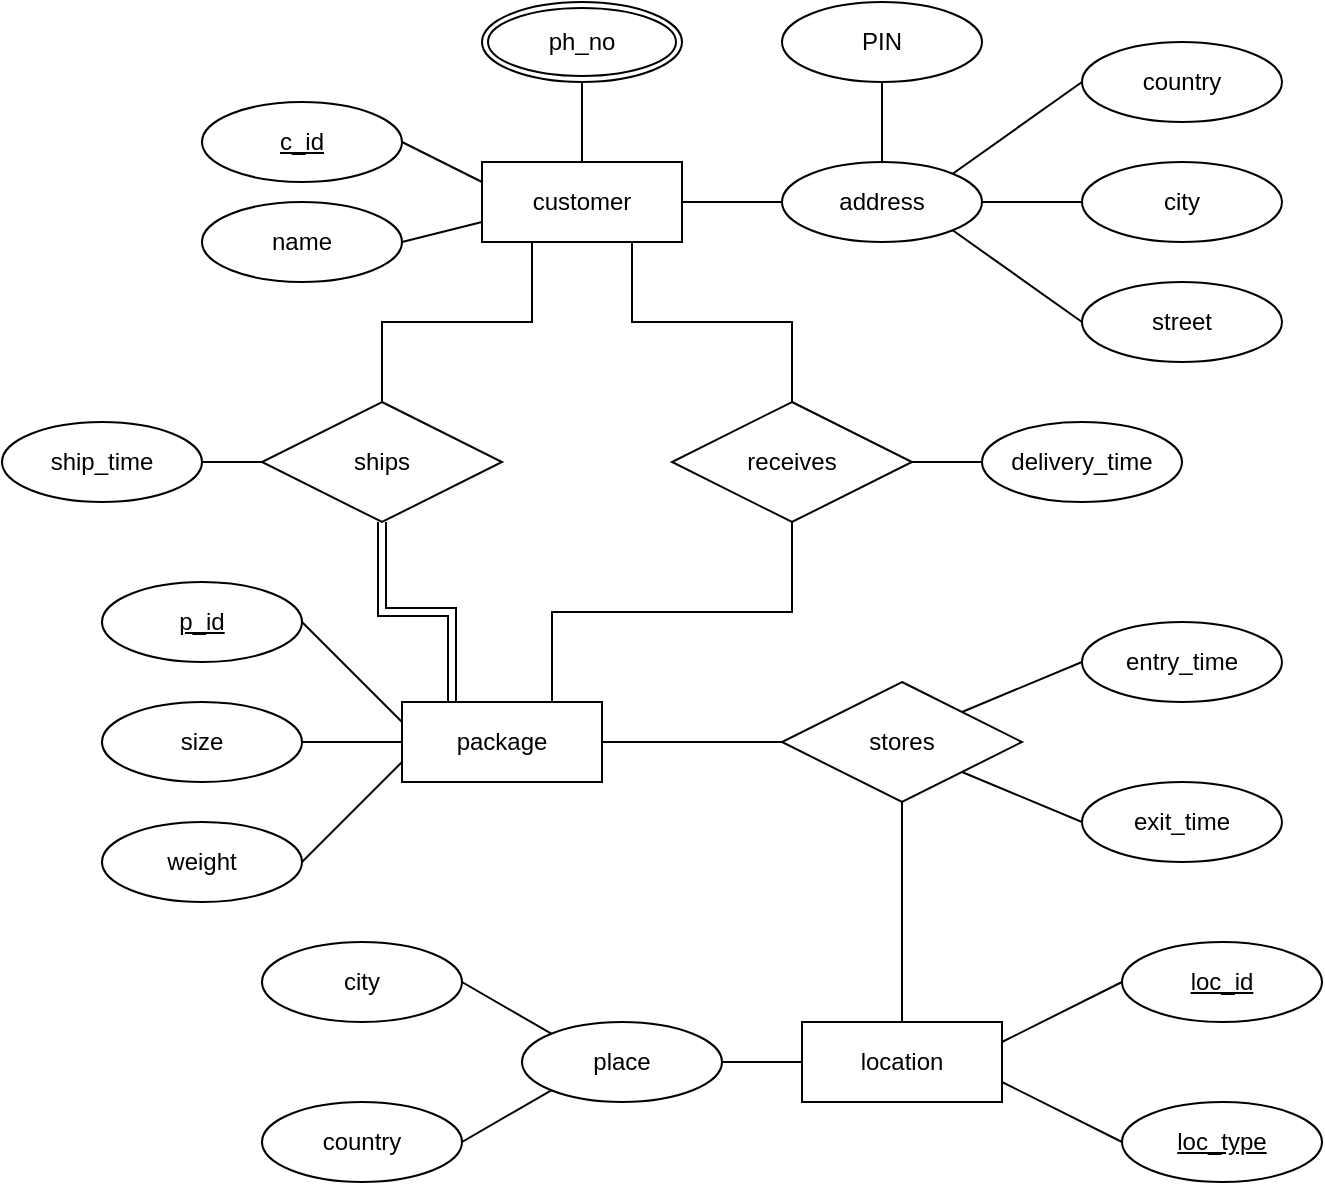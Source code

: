 <mxfile>
    <diagram id="2bUXFnuYoq3u2j9x_vpz" name="Page-1">
        <mxGraphModel dx="969" dy="538" grid="1" gridSize="10" guides="1" tooltips="1" connect="1" arrows="1" fold="1" page="1" pageScale="1" pageWidth="850" pageHeight="1100" math="0" shadow="0">
            <root>
                <mxCell id="0"/>
                <mxCell id="1" parent="0"/>
                <mxCell id="8" value="customer" style="whiteSpace=wrap;html=1;align=center;" parent="1" vertex="1">
                    <mxGeometry x="330" y="150" width="100" height="40" as="geometry"/>
                </mxCell>
                <mxCell id="9" value="name" style="ellipse;whiteSpace=wrap;html=1;align=center;" parent="1" vertex="1">
                    <mxGeometry x="190" y="170" width="100" height="40" as="geometry"/>
                </mxCell>
                <mxCell id="10" value="c_id" style="ellipse;whiteSpace=wrap;html=1;align=center;fontStyle=4;" parent="1" vertex="1">
                    <mxGeometry x="190" y="120" width="100" height="40" as="geometry"/>
                </mxCell>
                <mxCell id="11" value="" style="endArrow=none;html=1;rounded=0;entryX=1;entryY=0.5;entryDx=0;entryDy=0;exitX=0;exitY=0.25;exitDx=0;exitDy=0;" parent="1" source="8" target="10" edge="1">
                    <mxGeometry relative="1" as="geometry">
                        <mxPoint x="450" y="230" as="sourcePoint"/>
                        <mxPoint x="610" y="230" as="targetPoint"/>
                    </mxGeometry>
                </mxCell>
                <mxCell id="12" value="" style="endArrow=none;html=1;rounded=0;exitX=1;exitY=0.5;exitDx=0;exitDy=0;entryX=0;entryY=0.75;entryDx=0;entryDy=0;" parent="1" source="9" target="8" edge="1">
                    <mxGeometry relative="1" as="geometry">
                        <mxPoint x="450" y="230" as="sourcePoint"/>
                        <mxPoint x="610" y="230" as="targetPoint"/>
                    </mxGeometry>
                </mxCell>
                <mxCell id="13" value="ships" style="shape=rhombus;perimeter=rhombusPerimeter;whiteSpace=wrap;html=1;align=center;" parent="1" vertex="1">
                    <mxGeometry x="220" y="270" width="120" height="60" as="geometry"/>
                </mxCell>
                <mxCell id="15" value="address" style="ellipse;whiteSpace=wrap;html=1;align=center;" parent="1" vertex="1">
                    <mxGeometry x="480" y="150" width="100" height="40" as="geometry"/>
                </mxCell>
                <mxCell id="16" value="street" style="ellipse;whiteSpace=wrap;html=1;align=center;" parent="1" vertex="1">
                    <mxGeometry x="630" y="210" width="100" height="40" as="geometry"/>
                </mxCell>
                <mxCell id="17" value="city" style="ellipse;whiteSpace=wrap;html=1;align=center;" parent="1" vertex="1">
                    <mxGeometry x="630" y="150" width="100" height="40" as="geometry"/>
                </mxCell>
                <mxCell id="18" value="PIN" style="ellipse;whiteSpace=wrap;html=1;align=center;" parent="1" vertex="1">
                    <mxGeometry x="480" y="70" width="100" height="40" as="geometry"/>
                </mxCell>
                <mxCell id="19" value="" style="endArrow=none;html=1;rounded=0;exitX=1;exitY=1;exitDx=0;exitDy=0;entryX=0;entryY=0.5;entryDx=0;entryDy=0;" parent="1" source="15" target="16" edge="1">
                    <mxGeometry relative="1" as="geometry">
                        <mxPoint x="420" y="55" as="sourcePoint"/>
                        <mxPoint x="580" y="55" as="targetPoint"/>
                    </mxGeometry>
                </mxCell>
                <mxCell id="20" value="" style="endArrow=none;html=1;rounded=0;exitX=1;exitY=0.5;exitDx=0;exitDy=0;entryX=0;entryY=0.5;entryDx=0;entryDy=0;" parent="1" source="15" target="17" edge="1">
                    <mxGeometry relative="1" as="geometry">
                        <mxPoint x="564.854" y="189.226" as="sourcePoint"/>
                        <mxPoint x="515.146" y="230.774" as="targetPoint"/>
                    </mxGeometry>
                </mxCell>
                <mxCell id="21" value="" style="endArrow=none;html=1;rounded=0;exitX=0.5;exitY=0;exitDx=0;exitDy=0;entryX=0.5;entryY=1;entryDx=0;entryDy=0;" parent="1" source="15" target="18" edge="1">
                    <mxGeometry relative="1" as="geometry">
                        <mxPoint x="574.854" y="199.226" as="sourcePoint"/>
                        <mxPoint x="525.146" y="240.774" as="targetPoint"/>
                    </mxGeometry>
                </mxCell>
                <mxCell id="22" value="" style="endArrow=none;html=1;rounded=0;exitX=1;exitY=0.5;exitDx=0;exitDy=0;entryX=0;entryY=0.5;entryDx=0;entryDy=0;" parent="1" source="8" target="15" edge="1">
                    <mxGeometry relative="1" as="geometry">
                        <mxPoint x="400" y="290" as="sourcePoint"/>
                        <mxPoint x="470" y="170" as="targetPoint"/>
                    </mxGeometry>
                </mxCell>
                <mxCell id="23" value="ph_no" style="ellipse;shape=doubleEllipse;margin=3;whiteSpace=wrap;html=1;align=center;" parent="1" vertex="1">
                    <mxGeometry x="330" y="70" width="100" height="40" as="geometry"/>
                </mxCell>
                <mxCell id="24" value="" style="endArrow=none;html=1;rounded=0;exitX=0.5;exitY=1;exitDx=0;exitDy=0;entryX=0.5;entryY=0;entryDx=0;entryDy=0;" parent="1" source="23" target="8" edge="1">
                    <mxGeometry relative="1" as="geometry">
                        <mxPoint x="60" y="50" as="sourcePoint"/>
                        <mxPoint x="300.0" y="40" as="targetPoint"/>
                    </mxGeometry>
                </mxCell>
                <mxCell id="26" value="country" style="ellipse;whiteSpace=wrap;html=1;align=center;" parent="1" vertex="1">
                    <mxGeometry x="630" y="90" width="100" height="40" as="geometry"/>
                </mxCell>
                <mxCell id="27" value="" style="endArrow=none;html=1;rounded=0;entryX=0;entryY=0.5;entryDx=0;entryDy=0;exitX=1;exitY=0;exitDx=0;exitDy=0;" parent="1" source="15" target="26" edge="1">
                    <mxGeometry relative="1" as="geometry">
                        <mxPoint x="430" y="170" as="sourcePoint"/>
                        <mxPoint x="590" y="170" as="targetPoint"/>
                    </mxGeometry>
                </mxCell>
                <mxCell id="30" value="" style="endArrow=none;html=1;rounded=0;exitX=0.5;exitY=0;exitDx=0;exitDy=0;entryX=0.25;entryY=1;entryDx=0;entryDy=0;edgeStyle=elbowEdgeStyle;elbow=vertical;" parent="1" source="13" target="8" edge="1">
                    <mxGeometry relative="1" as="geometry">
                        <mxPoint x="350" y="280" as="sourcePoint"/>
                        <mxPoint x="510" y="280" as="targetPoint"/>
                    </mxGeometry>
                </mxCell>
                <mxCell id="31" value="receives" style="shape=rhombus;perimeter=rhombusPerimeter;whiteSpace=wrap;html=1;align=center;" parent="1" vertex="1">
                    <mxGeometry x="425" y="270" width="120" height="60" as="geometry"/>
                </mxCell>
                <mxCell id="32" value="" style="endArrow=none;html=1;rounded=0;elbow=vertical;exitX=0.75;exitY=1;exitDx=0;exitDy=0;entryX=0.5;entryY=0;entryDx=0;entryDy=0;edgeStyle=elbowEdgeStyle;" parent="1" source="8" target="31" edge="1">
                    <mxGeometry relative="1" as="geometry">
                        <mxPoint x="380" y="290" as="sourcePoint"/>
                        <mxPoint x="540" y="290" as="targetPoint"/>
                    </mxGeometry>
                </mxCell>
                <mxCell id="33" value="package" style="whiteSpace=wrap;html=1;align=center;" parent="1" vertex="1">
                    <mxGeometry x="290" y="420" width="100" height="40" as="geometry"/>
                </mxCell>
                <mxCell id="36" value="" style="endArrow=none;html=1;rounded=0;elbow=vertical;entryX=0.75;entryY=0;entryDx=0;entryDy=0;exitX=0.5;exitY=1;exitDx=0;exitDy=0;edgeStyle=elbowEdgeStyle;" parent="1" source="31" target="33" edge="1">
                    <mxGeometry relative="1" as="geometry">
                        <mxPoint x="480" y="330" as="sourcePoint"/>
                        <mxPoint x="560" y="330" as="targetPoint"/>
                    </mxGeometry>
                </mxCell>
                <mxCell id="38" value="ship_time" style="ellipse;whiteSpace=wrap;html=1;align=center;" parent="1" vertex="1">
                    <mxGeometry x="90" y="280" width="100" height="40" as="geometry"/>
                </mxCell>
                <mxCell id="39" value="delivery_time" style="ellipse;whiteSpace=wrap;html=1;align=center;" parent="1" vertex="1">
                    <mxGeometry x="580" y="280" width="100" height="40" as="geometry"/>
                </mxCell>
                <mxCell id="40" value="" style="endArrow=none;html=1;rounded=0;elbow=vertical;exitX=1;exitY=0.5;exitDx=0;exitDy=0;entryX=0;entryY=0.5;entryDx=0;entryDy=0;" parent="1" source="38" target="13" edge="1">
                    <mxGeometry relative="1" as="geometry">
                        <mxPoint x="330" y="330" as="sourcePoint"/>
                        <mxPoint x="490" y="330" as="targetPoint"/>
                    </mxGeometry>
                </mxCell>
                <mxCell id="41" value="" style="endArrow=none;html=1;rounded=0;elbow=vertical;entryX=1;entryY=0.5;entryDx=0;entryDy=0;exitX=0;exitY=0.5;exitDx=0;exitDy=0;" parent="1" source="39" target="31" edge="1">
                    <mxGeometry relative="1" as="geometry">
                        <mxPoint x="330" y="330" as="sourcePoint"/>
                        <mxPoint x="490" y="330" as="targetPoint"/>
                    </mxGeometry>
                </mxCell>
                <mxCell id="42" value="size" style="ellipse;whiteSpace=wrap;html=1;align=center;" parent="1" vertex="1">
                    <mxGeometry x="140" y="420" width="100" height="40" as="geometry"/>
                </mxCell>
                <mxCell id="43" value="p_id" style="ellipse;whiteSpace=wrap;html=1;align=center;fontStyle=4;" parent="1" vertex="1">
                    <mxGeometry x="140" y="360" width="100" height="40" as="geometry"/>
                </mxCell>
                <mxCell id="44" value="" style="endArrow=none;html=1;rounded=0;entryX=1;entryY=0.5;entryDx=0;entryDy=0;exitX=0;exitY=0.25;exitDx=0;exitDy=0;" parent="1" source="33" target="43" edge="1">
                    <mxGeometry relative="1" as="geometry">
                        <mxPoint x="240" y="385" as="sourcePoint"/>
                        <mxPoint x="530" y="500" as="targetPoint"/>
                    </mxGeometry>
                </mxCell>
                <mxCell id="45" value="" style="endArrow=none;html=1;rounded=0;exitX=1;exitY=0.5;exitDx=0;exitDy=0;entryX=0;entryY=0.5;entryDx=0;entryDy=0;" parent="1" source="42" target="33" edge="1">
                    <mxGeometry relative="1" as="geometry">
                        <mxPoint x="370" y="500" as="sourcePoint"/>
                        <mxPoint x="250" y="485" as="targetPoint"/>
                    </mxGeometry>
                </mxCell>
                <mxCell id="46" value="weight" style="ellipse;whiteSpace=wrap;html=1;align=center;" parent="1" vertex="1">
                    <mxGeometry x="140" y="480" width="100" height="40" as="geometry"/>
                </mxCell>
                <mxCell id="47" value="" style="endArrow=none;html=1;rounded=0;elbow=vertical;exitX=1;exitY=0.5;exitDx=0;exitDy=0;entryX=0;entryY=0.75;entryDx=0;entryDy=0;" parent="1" source="46" target="33" edge="1">
                    <mxGeometry relative="1" as="geometry">
                        <mxPoint x="290" y="370" as="sourcePoint"/>
                        <mxPoint x="450" y="370" as="targetPoint"/>
                    </mxGeometry>
                </mxCell>
                <mxCell id="48" value="stores" style="shape=rhombus;perimeter=rhombusPerimeter;whiteSpace=wrap;html=1;align=center;" parent="1" vertex="1">
                    <mxGeometry x="480" y="410" width="120" height="60" as="geometry"/>
                </mxCell>
                <mxCell id="49" value="" style="endArrow=none;html=1;rounded=0;elbow=vertical;exitX=1;exitY=0.5;exitDx=0;exitDy=0;entryX=0;entryY=0.5;entryDx=0;entryDy=0;" parent="1" source="33" target="48" edge="1">
                    <mxGeometry relative="1" as="geometry">
                        <mxPoint x="430" y="380" as="sourcePoint"/>
                        <mxPoint x="590" y="380" as="targetPoint"/>
                    </mxGeometry>
                </mxCell>
                <mxCell id="51" value="entry_time" style="ellipse;whiteSpace=wrap;html=1;align=center;" parent="1" vertex="1">
                    <mxGeometry x="630" y="380" width="100" height="40" as="geometry"/>
                </mxCell>
                <mxCell id="53" value="exit_time" style="ellipse;whiteSpace=wrap;html=1;align=center;" parent="1" vertex="1">
                    <mxGeometry x="630" y="460" width="100" height="40" as="geometry"/>
                </mxCell>
                <mxCell id="54" value="" style="endArrow=none;html=1;rounded=0;elbow=vertical;exitX=1;exitY=0;exitDx=0;exitDy=0;entryX=0;entryY=0.5;entryDx=0;entryDy=0;" parent="1" source="48" target="51" edge="1">
                    <mxGeometry relative="1" as="geometry">
                        <mxPoint x="430" y="500" as="sourcePoint"/>
                        <mxPoint x="590" y="500" as="targetPoint"/>
                    </mxGeometry>
                </mxCell>
                <mxCell id="55" value="" style="endArrow=none;html=1;rounded=0;elbow=vertical;exitX=1;exitY=1;exitDx=0;exitDy=0;entryX=0;entryY=0.5;entryDx=0;entryDy=0;" parent="1" source="48" target="53" edge="1">
                    <mxGeometry relative="1" as="geometry">
                        <mxPoint x="430" y="500" as="sourcePoint"/>
                        <mxPoint x="590" y="500" as="targetPoint"/>
                    </mxGeometry>
                </mxCell>
                <mxCell id="56" value="location" style="whiteSpace=wrap;html=1;align=center;" parent="1" vertex="1">
                    <mxGeometry x="490" y="580" width="100" height="40" as="geometry"/>
                </mxCell>
                <mxCell id="57" value="" style="endArrow=none;html=1;rounded=0;elbow=vertical;exitX=0.5;exitY=1;exitDx=0;exitDy=0;entryX=0.5;entryY=0;entryDx=0;entryDy=0;" parent="1" source="48" target="56" edge="1">
                    <mxGeometry relative="1" as="geometry">
                        <mxPoint x="360" y="550" as="sourcePoint"/>
                        <mxPoint x="520" y="550" as="targetPoint"/>
                    </mxGeometry>
                </mxCell>
                <mxCell id="58" value="city" style="ellipse;whiteSpace=wrap;html=1;align=center;" parent="1" vertex="1">
                    <mxGeometry x="220" y="540" width="100" height="40" as="geometry"/>
                </mxCell>
                <mxCell id="60" value="place" style="ellipse;whiteSpace=wrap;html=1;align=center;" parent="1" vertex="1">
                    <mxGeometry x="350" y="580" width="100" height="40" as="geometry"/>
                </mxCell>
                <mxCell id="63" value="" style="endArrow=none;html=1;rounded=0;exitX=1;exitY=0.5;exitDx=0;exitDy=0;entryX=0;entryY=0;entryDx=0;entryDy=0;" parent="1" source="58" target="60" edge="1">
                    <mxGeometry relative="1" as="geometry">
                        <mxPoint x="284.854" y="579.226" as="sourcePoint"/>
                        <mxPoint x="235.146" y="620.774" as="targetPoint"/>
                    </mxGeometry>
                </mxCell>
                <mxCell id="65" value="country" style="ellipse;whiteSpace=wrap;html=1;align=center;" parent="1" vertex="1">
                    <mxGeometry x="220" y="620" width="100" height="40" as="geometry"/>
                </mxCell>
                <mxCell id="68" value="" style="endArrow=none;html=1;rounded=0;elbow=vertical;exitX=0;exitY=1;exitDx=0;exitDy=0;entryX=1;entryY=0.5;entryDx=0;entryDy=0;" parent="1" source="60" target="65" edge="1">
                    <mxGeometry relative="1" as="geometry">
                        <mxPoint x="420" y="510" as="sourcePoint"/>
                        <mxPoint x="580" y="510" as="targetPoint"/>
                    </mxGeometry>
                </mxCell>
                <mxCell id="69" value="" style="endArrow=none;html=1;rounded=0;elbow=vertical;exitX=1;exitY=0.5;exitDx=0;exitDy=0;entryX=0;entryY=0.5;entryDx=0;entryDy=0;" parent="1" source="60" target="56" edge="1">
                    <mxGeometry relative="1" as="geometry">
                        <mxPoint x="430" y="520" as="sourcePoint"/>
                        <mxPoint x="590" y="520" as="targetPoint"/>
                    </mxGeometry>
                </mxCell>
                <mxCell id="71" value="loc_id" style="ellipse;whiteSpace=wrap;html=1;align=center;fontStyle=4;" parent="1" vertex="1">
                    <mxGeometry x="650" y="540" width="100" height="40" as="geometry"/>
                </mxCell>
                <mxCell id="72" value="loc_type" style="ellipse;whiteSpace=wrap;html=1;align=center;fontStyle=4;" parent="1" vertex="1">
                    <mxGeometry x="650" y="620" width="100" height="40" as="geometry"/>
                </mxCell>
                <mxCell id="73" value="" style="endArrow=none;html=1;rounded=0;elbow=vertical;exitX=1;exitY=0.25;exitDx=0;exitDy=0;entryX=0;entryY=0.5;entryDx=0;entryDy=0;" parent="1" source="56" target="71" edge="1">
                    <mxGeometry relative="1" as="geometry">
                        <mxPoint x="470" y="520" as="sourcePoint"/>
                        <mxPoint x="630" y="520" as="targetPoint"/>
                    </mxGeometry>
                </mxCell>
                <mxCell id="74" value="" style="endArrow=none;html=1;rounded=0;elbow=vertical;exitX=1;exitY=0.75;exitDx=0;exitDy=0;entryX=0;entryY=0.5;entryDx=0;entryDy=0;" parent="1" source="56" target="72" edge="1">
                    <mxGeometry relative="1" as="geometry">
                        <mxPoint x="470" y="520" as="sourcePoint"/>
                        <mxPoint x="630" y="520" as="targetPoint"/>
                    </mxGeometry>
                </mxCell>
                <mxCell id="75" value="" style="shape=link;html=1;rounded=0;exitX=0.5;exitY=1;exitDx=0;exitDy=0;entryX=0.25;entryY=0;entryDx=0;entryDy=0;edgeStyle=elbowEdgeStyle;elbow=vertical;" edge="1" parent="1" source="13" target="33">
                    <mxGeometry relative="1" as="geometry">
                        <mxPoint x="210" y="340" as="sourcePoint"/>
                        <mxPoint x="370" y="340" as="targetPoint"/>
                    </mxGeometry>
                </mxCell>
            </root>
        </mxGraphModel>
    </diagram>
</mxfile>